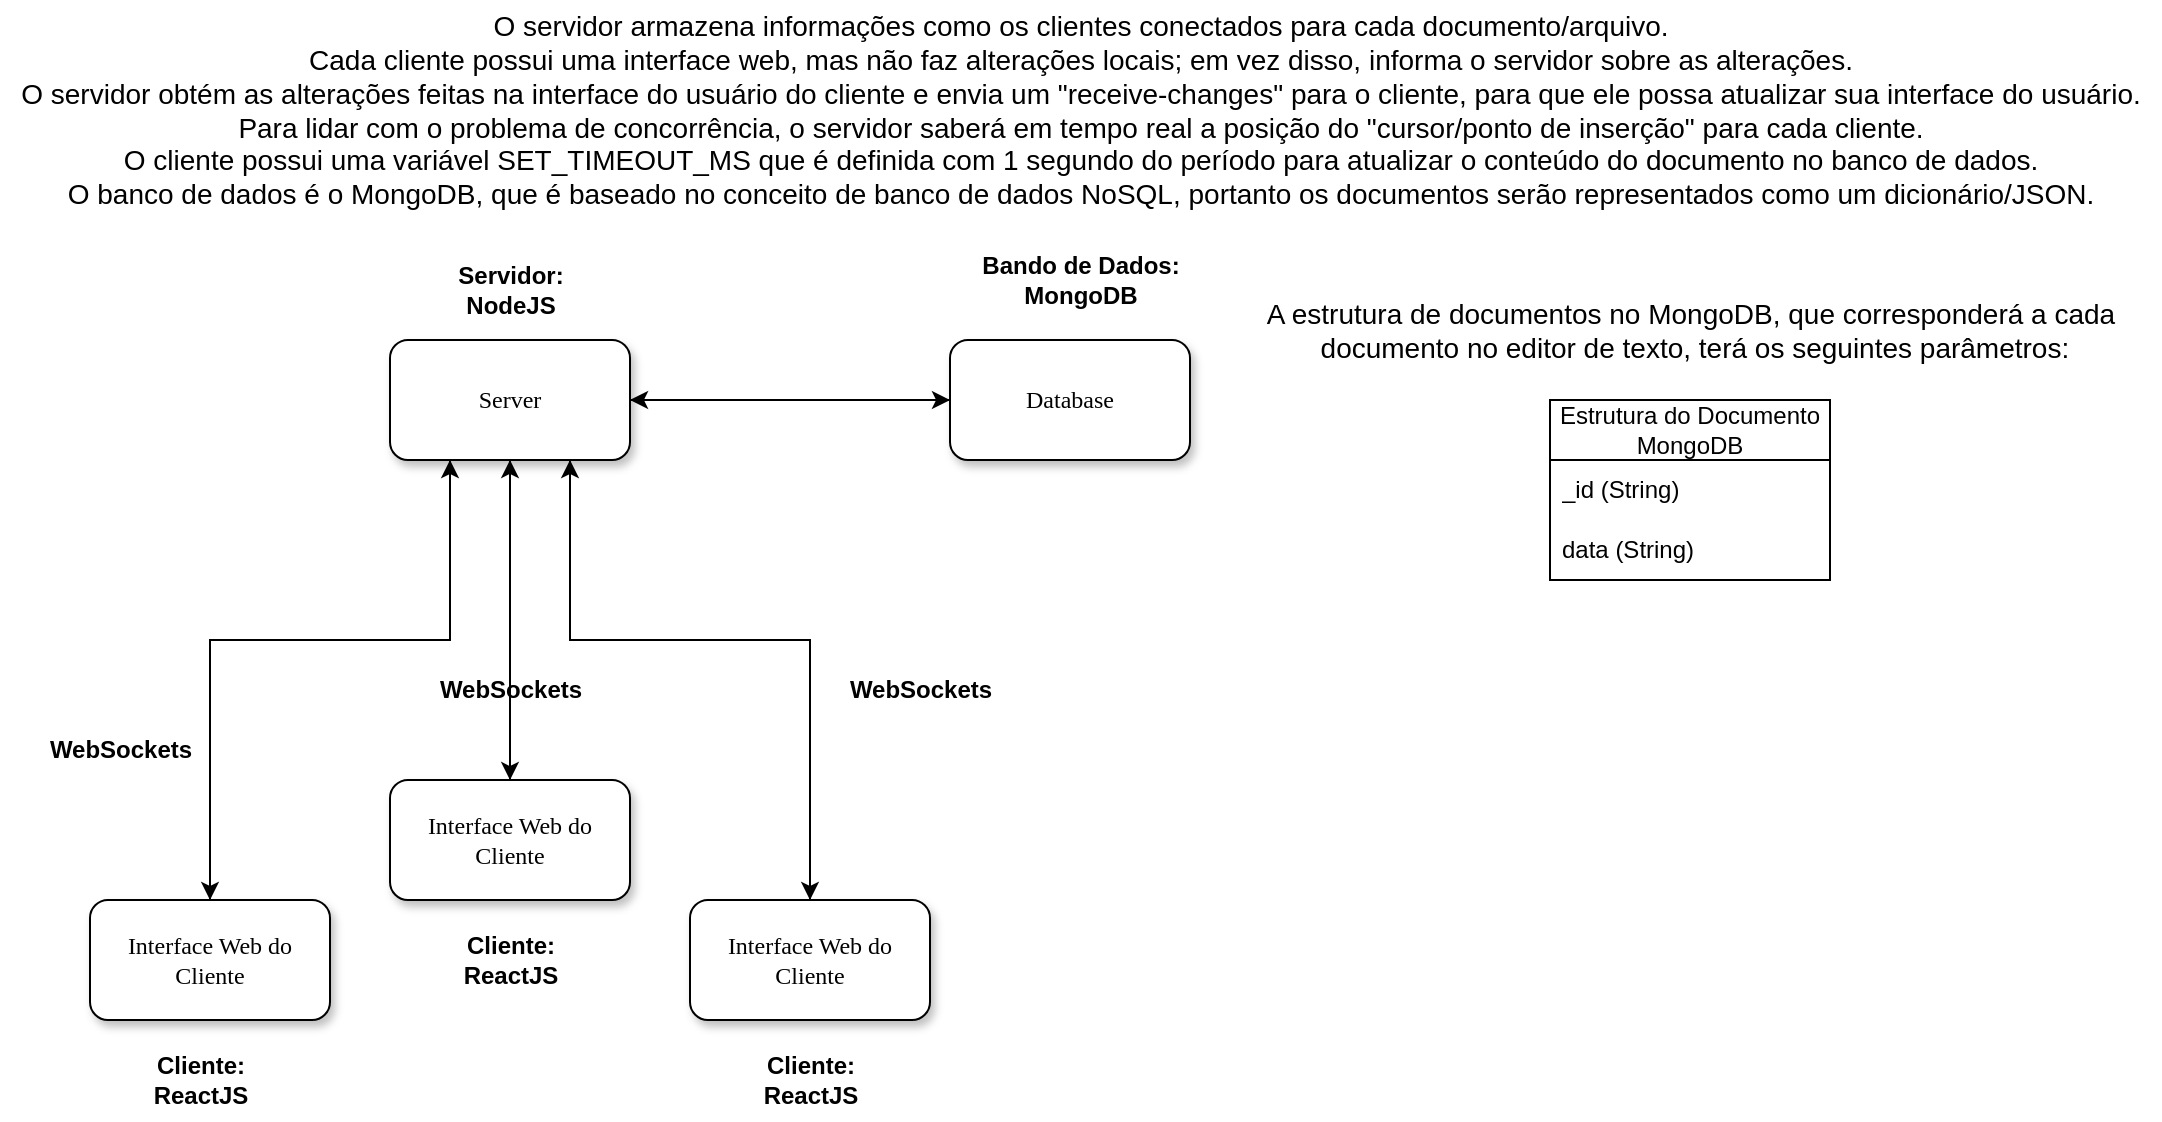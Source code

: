 <mxfile version="21.4.0" type="device">
  <diagram name="Page-1" id="10a91c8b-09ff-31b1-d368-03940ed4cc9e">
    <mxGraphModel dx="1434" dy="685" grid="1" gridSize="10" guides="1" tooltips="1" connect="1" arrows="1" fold="1" page="1" pageScale="1" pageWidth="1100" pageHeight="850" background="none" math="0" shadow="0">
      <root>
        <mxCell id="0" />
        <mxCell id="1" parent="0" />
        <mxCell id="jALM0ebqb3fD8H6m7I_R-2" style="edgeStyle=orthogonalEdgeStyle;rounded=0;orthogonalLoop=1;jettySize=auto;html=1;exitX=0;exitY=0.5;exitDx=0;exitDy=0;entryX=1;entryY=0.5;entryDx=0;entryDy=0;" parent="1" source="62893188c0fa7362-1" target="62893188c0fa7362-2" edge="1">
          <mxGeometry relative="1" as="geometry">
            <mxPoint x="330" y="260" as="targetPoint" />
          </mxGeometry>
        </mxCell>
        <mxCell id="62893188c0fa7362-1" value="Database" style="whiteSpace=wrap;html=1;rounded=1;shadow=1;labelBackgroundColor=none;strokeWidth=1;fontFamily=Verdana;fontSize=12;align=center;" parent="1" vertex="1">
          <mxGeometry x="490" y="220" width="120" height="60" as="geometry" />
        </mxCell>
        <mxCell id="jALM0ebqb3fD8H6m7I_R-1" style="edgeStyle=orthogonalEdgeStyle;rounded=0;orthogonalLoop=1;jettySize=auto;html=1;exitX=1;exitY=0.5;exitDx=0;exitDy=0;entryX=0;entryY=0.5;entryDx=0;entryDy=0;" parent="1" source="62893188c0fa7362-2" target="62893188c0fa7362-1" edge="1">
          <mxGeometry relative="1" as="geometry" />
        </mxCell>
        <mxCell id="jALM0ebqb3fD8H6m7I_R-4" style="edgeStyle=orthogonalEdgeStyle;rounded=0;orthogonalLoop=1;jettySize=auto;html=1;exitX=0.25;exitY=1;exitDx=0;exitDy=0;entryX=0.5;entryY=0;entryDx=0;entryDy=0;" parent="1" source="62893188c0fa7362-2" target="62893188c0fa7362-12" edge="1">
          <mxGeometry relative="1" as="geometry">
            <Array as="points">
              <mxPoint x="240" y="370" />
              <mxPoint x="120" y="370" />
            </Array>
          </mxGeometry>
        </mxCell>
        <mxCell id="jALM0ebqb3fD8H6m7I_R-9" style="edgeStyle=orthogonalEdgeStyle;rounded=0;orthogonalLoop=1;jettySize=auto;html=1;exitX=0.75;exitY=1;exitDx=0;exitDy=0;" parent="1" source="62893188c0fa7362-2" target="jALM0ebqb3fD8H6m7I_R-3" edge="1">
          <mxGeometry relative="1" as="geometry">
            <Array as="points">
              <mxPoint x="300" y="370" />
              <mxPoint x="420" y="370" />
            </Array>
          </mxGeometry>
        </mxCell>
        <mxCell id="jALM0ebqb3fD8H6m7I_R-11" style="edgeStyle=orthogonalEdgeStyle;rounded=0;orthogonalLoop=1;jettySize=auto;html=1;exitX=0.5;exitY=1;exitDx=0;exitDy=0;entryX=0.5;entryY=0;entryDx=0;entryDy=0;" parent="1" source="62893188c0fa7362-2" target="62893188c0fa7362-13" edge="1">
          <mxGeometry relative="1" as="geometry" />
        </mxCell>
        <mxCell id="62893188c0fa7362-2" value="&lt;span&gt;Server&lt;/span&gt;" style="whiteSpace=wrap;html=1;rounded=1;shadow=1;labelBackgroundColor=none;strokeWidth=1;fontFamily=Verdana;fontSize=12;align=center;" parent="1" vertex="1">
          <mxGeometry x="210" y="220" width="120" height="60" as="geometry" />
        </mxCell>
        <mxCell id="jALM0ebqb3fD8H6m7I_R-5" style="edgeStyle=orthogonalEdgeStyle;rounded=0;orthogonalLoop=1;jettySize=auto;html=1;exitX=0.5;exitY=0;exitDx=0;exitDy=0;entryX=0.25;entryY=1;entryDx=0;entryDy=0;" parent="1" source="62893188c0fa7362-12" target="62893188c0fa7362-2" edge="1">
          <mxGeometry relative="1" as="geometry">
            <Array as="points">
              <mxPoint x="120" y="370" />
              <mxPoint x="240" y="370" />
            </Array>
          </mxGeometry>
        </mxCell>
        <mxCell id="62893188c0fa7362-12" value="Interface Web do Cliente" style="whiteSpace=wrap;html=1;rounded=1;shadow=1;labelBackgroundColor=none;strokeWidth=1;fontFamily=Verdana;fontSize=12;align=center;" parent="1" vertex="1">
          <mxGeometry x="60" y="500" width="120" height="60" as="geometry" />
        </mxCell>
        <mxCell id="jALM0ebqb3fD8H6m7I_R-6" style="edgeStyle=orthogonalEdgeStyle;rounded=0;orthogonalLoop=1;jettySize=auto;html=1;exitX=0.5;exitY=0;exitDx=0;exitDy=0;entryX=0.5;entryY=1;entryDx=0;entryDy=0;" parent="1" source="62893188c0fa7362-13" target="62893188c0fa7362-2" edge="1">
          <mxGeometry relative="1" as="geometry" />
        </mxCell>
        <mxCell id="62893188c0fa7362-13" value="&lt;span&gt;Interface Web do Cliente&lt;br&gt;&lt;/span&gt;" style="whiteSpace=wrap;html=1;rounded=1;shadow=1;labelBackgroundColor=none;strokeWidth=1;fontFamily=Verdana;fontSize=12;align=center;" parent="1" vertex="1">
          <mxGeometry x="210" y="440" width="120" height="60" as="geometry" />
        </mxCell>
        <mxCell id="jALM0ebqb3fD8H6m7I_R-8" style="edgeStyle=orthogonalEdgeStyle;rounded=0;orthogonalLoop=1;jettySize=auto;html=1;exitX=0.5;exitY=0;exitDx=0;exitDy=0;entryX=0.75;entryY=1;entryDx=0;entryDy=0;" parent="1" source="jALM0ebqb3fD8H6m7I_R-3" target="62893188c0fa7362-2" edge="1">
          <mxGeometry relative="1" as="geometry">
            <mxPoint x="300" y="300" as="targetPoint" />
            <Array as="points">
              <mxPoint x="420" y="370" />
              <mxPoint x="300" y="370" />
            </Array>
          </mxGeometry>
        </mxCell>
        <mxCell id="jALM0ebqb3fD8H6m7I_R-3" value="Interface Web do Cliente" style="whiteSpace=wrap;html=1;rounded=1;shadow=1;labelBackgroundColor=none;strokeWidth=1;fontFamily=Verdana;fontSize=12;align=center;" parent="1" vertex="1">
          <mxGeometry x="360" y="500" width="120" height="60" as="geometry" />
        </mxCell>
        <mxCell id="jALM0ebqb3fD8H6m7I_R-12" value="&lt;div&gt;&lt;b&gt;Bando de Dados:&lt;/b&gt;&lt;b&gt;&lt;br&gt;&lt;/b&gt;&lt;/div&gt;&lt;div&gt;&lt;b&gt;MongoDB&lt;/b&gt;&lt;/div&gt;" style="text;html=1;align=center;verticalAlign=middle;resizable=0;points=[];autosize=1;strokeColor=none;fillColor=none;" parent="1" vertex="1">
          <mxGeometry x="495" y="170" width="120" height="40" as="geometry" />
        </mxCell>
        <mxCell id="jALM0ebqb3fD8H6m7I_R-15" value="&lt;b&gt;WebSockets&lt;/b&gt;" style="text;html=1;align=center;verticalAlign=middle;resizable=0;points=[];autosize=1;strokeColor=none;fillColor=none;" parent="1" vertex="1">
          <mxGeometry x="30" y="410" width="90" height="30" as="geometry" />
        </mxCell>
        <mxCell id="jALM0ebqb3fD8H6m7I_R-16" value="&lt;b&gt;WebSockets&lt;/b&gt;" style="text;html=1;align=center;verticalAlign=middle;resizable=0;points=[];autosize=1;strokeColor=none;fillColor=none;" parent="1" vertex="1">
          <mxGeometry x="225" y="380" width="90" height="30" as="geometry" />
        </mxCell>
        <mxCell id="jALM0ebqb3fD8H6m7I_R-18" value="&lt;b&gt;WebSockets&lt;/b&gt;" style="text;html=1;align=center;verticalAlign=middle;resizable=0;points=[];autosize=1;strokeColor=none;fillColor=none;" parent="1" vertex="1">
          <mxGeometry x="430" y="380" width="90" height="30" as="geometry" />
        </mxCell>
        <mxCell id="oJjyc3auWsRqx49h7ajU-2" value="Estrutura do Documento MongoDB" style="swimlane;fontStyle=0;childLayout=stackLayout;horizontal=1;startSize=30;horizontalStack=0;resizeParent=1;resizeParentMax=0;resizeLast=0;collapsible=1;marginBottom=0;whiteSpace=wrap;html=1;" parent="1" vertex="1">
          <mxGeometry x="790" y="250" width="140" height="90" as="geometry" />
        </mxCell>
        <mxCell id="oJjyc3auWsRqx49h7ajU-3" value="_id (String)" style="text;strokeColor=none;fillColor=none;align=left;verticalAlign=middle;spacingLeft=4;spacingRight=4;overflow=hidden;points=[[0,0.5],[1,0.5]];portConstraint=eastwest;rotatable=0;whiteSpace=wrap;html=1;" parent="oJjyc3auWsRqx49h7ajU-2" vertex="1">
          <mxGeometry y="30" width="140" height="30" as="geometry" />
        </mxCell>
        <mxCell id="oJjyc3auWsRqx49h7ajU-4" value="data (String)" style="text;strokeColor=none;fillColor=none;align=left;verticalAlign=middle;spacingLeft=4;spacingRight=4;overflow=hidden;points=[[0,0.5],[1,0.5]];portConstraint=eastwest;rotatable=0;whiteSpace=wrap;html=1;" parent="oJjyc3auWsRqx49h7ajU-2" vertex="1">
          <mxGeometry y="60" width="140" height="30" as="geometry" />
        </mxCell>
        <mxCell id="oJjyc3auWsRqx49h7ajU-8" value="&lt;font style=&quot;font-size: 14px;&quot;&gt;A estrutura de documentos no MongoDB, que corresponderá a cada&lt;br&gt;&amp;nbsp;documento no editor de texto, terá os seguintes parâmetros:&lt;/font&gt;" style="text;html=1;align=center;verticalAlign=middle;resizable=0;points=[];autosize=1;strokeColor=none;fillColor=none;" parent="1" vertex="1">
          <mxGeometry x="635" y="190" width="450" height="50" as="geometry" />
        </mxCell>
        <mxCell id="J8PiI1CjUBTtBoA0ENkN-1" value="&lt;font style=&quot;font-size: 14px;&quot;&gt;O servidor armazena informações como os clientes conectados para cada documento/arquivo.&lt;br&gt;Cada cliente possui uma interface web, mas não faz alterações locais; em vez disso, informa o servidor sobre as alterações.&lt;br&gt;O servidor obtém as alterações feitas na interface do usuário do cliente e envia um &quot;receive-changes&quot; para o cliente, para que ele possa atualizar sua interface do usuário.&lt;br&gt;Para lidar com o problema de concorrência, o servidor saberá em tempo real a posição do &quot;cursor/ponto de inserção&quot; para cada cliente.&lt;br&gt;O cliente possui uma variável SET_TIMEOUT_MS que é definida com 1 segundo do período para atualizar o conteúdo do documento no banco de dados.&lt;br&gt;O banco de dados é o MongoDB, que é baseado no conceito de banco de dados NoSQL, portanto os documentos serão representados como um dicionário/JSON.&lt;/font&gt;" style="text;html=1;align=center;verticalAlign=middle;resizable=0;points=[];autosize=1;strokeColor=none;fillColor=none;" parent="1" vertex="1">
          <mxGeometry x="15" y="50" width="1080" height="110" as="geometry" />
        </mxCell>
        <mxCell id="UHYDQzDD1O38qfzUXWCa-1" value="&lt;div&gt;&lt;b&gt;Servidor:&lt;/b&gt;&lt;/div&gt;&lt;div&gt;&lt;b&gt;NodeJS&lt;br&gt;&lt;/b&gt;&lt;/div&gt;" style="text;html=1;align=center;verticalAlign=middle;resizable=0;points=[];autosize=1;strokeColor=none;fillColor=none;" parent="1" vertex="1">
          <mxGeometry x="230" y="175" width="80" height="40" as="geometry" />
        </mxCell>
        <mxCell id="UHYDQzDD1O38qfzUXWCa-2" value="&lt;div&gt;&lt;b&gt;Cliente:&lt;/b&gt;&lt;/div&gt;&lt;div&gt;&lt;b&gt;ReactJS&lt;br&gt;&lt;/b&gt;&lt;/div&gt;" style="text;html=1;align=center;verticalAlign=middle;resizable=0;points=[];autosize=1;strokeColor=none;fillColor=none;" parent="1" vertex="1">
          <mxGeometry x="80" y="570" width="70" height="40" as="geometry" />
        </mxCell>
        <mxCell id="UHYDQzDD1O38qfzUXWCa-3" value="&lt;div&gt;&lt;b&gt;Cliente:&lt;/b&gt;&lt;/div&gt;&lt;div&gt;&lt;b&gt;ReactJS&lt;br&gt;&lt;/b&gt;&lt;/div&gt;" style="text;html=1;align=center;verticalAlign=middle;resizable=0;points=[];autosize=1;strokeColor=none;fillColor=none;" parent="1" vertex="1">
          <mxGeometry x="235" y="510" width="70" height="40" as="geometry" />
        </mxCell>
        <mxCell id="UHYDQzDD1O38qfzUXWCa-4" value="&lt;div&gt;&lt;b&gt;Cliente:&lt;/b&gt;&lt;/div&gt;&lt;div&gt;&lt;b&gt;ReactJS&lt;br&gt;&lt;/b&gt;&lt;/div&gt;" style="text;html=1;align=center;verticalAlign=middle;resizable=0;points=[];autosize=1;strokeColor=none;fillColor=none;" parent="1" vertex="1">
          <mxGeometry x="385" y="570" width="70" height="40" as="geometry" />
        </mxCell>
      </root>
    </mxGraphModel>
  </diagram>
</mxfile>
